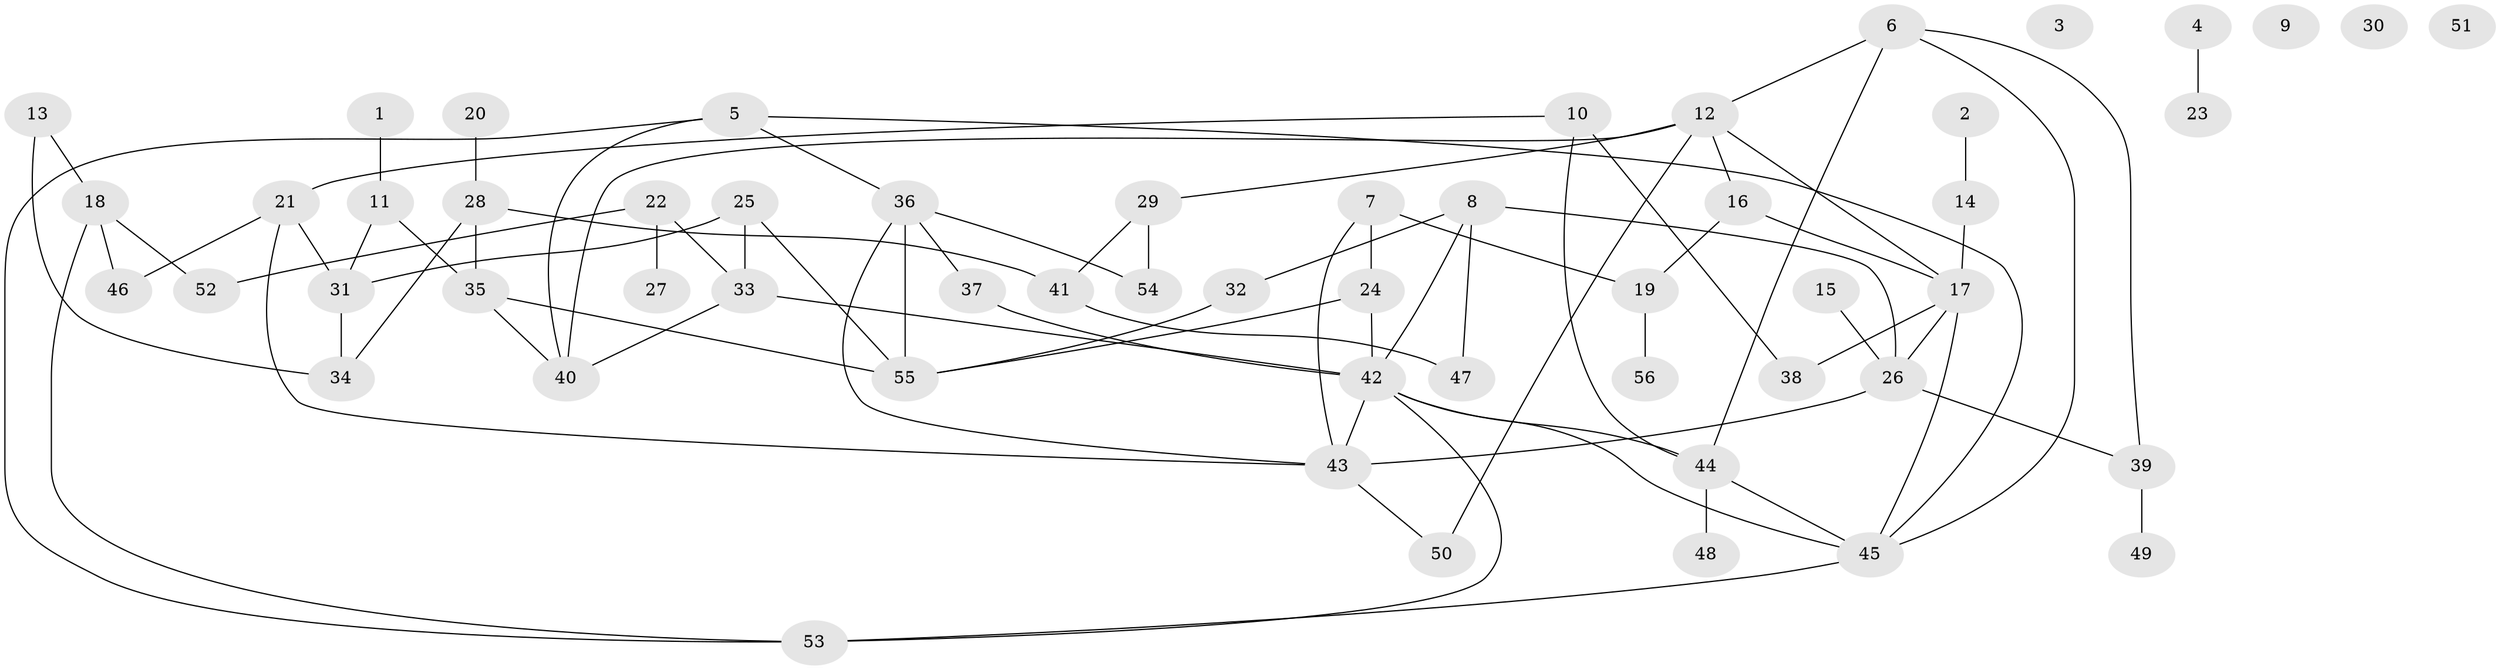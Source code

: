 // coarse degree distribution, {1: 0.14285714285714285, 0: 0.14285714285714285, 5: 0.2, 6: 0.14285714285714285, 4: 0.11428571428571428, 2: 0.17142857142857143, 8: 0.02857142857142857, 3: 0.05714285714285714}
// Generated by graph-tools (version 1.1) at 2025/41/03/06/25 10:41:23]
// undirected, 56 vertices, 81 edges
graph export_dot {
graph [start="1"]
  node [color=gray90,style=filled];
  1;
  2;
  3;
  4;
  5;
  6;
  7;
  8;
  9;
  10;
  11;
  12;
  13;
  14;
  15;
  16;
  17;
  18;
  19;
  20;
  21;
  22;
  23;
  24;
  25;
  26;
  27;
  28;
  29;
  30;
  31;
  32;
  33;
  34;
  35;
  36;
  37;
  38;
  39;
  40;
  41;
  42;
  43;
  44;
  45;
  46;
  47;
  48;
  49;
  50;
  51;
  52;
  53;
  54;
  55;
  56;
  1 -- 11;
  2 -- 14;
  4 -- 23;
  5 -- 36;
  5 -- 40;
  5 -- 45;
  5 -- 53;
  6 -- 12;
  6 -- 39;
  6 -- 44;
  6 -- 45;
  7 -- 19;
  7 -- 24;
  7 -- 43;
  8 -- 26;
  8 -- 32;
  8 -- 42;
  8 -- 47;
  10 -- 21;
  10 -- 38;
  10 -- 44;
  11 -- 31;
  11 -- 35;
  12 -- 16;
  12 -- 17;
  12 -- 29;
  12 -- 40;
  12 -- 50;
  13 -- 18;
  13 -- 34;
  14 -- 17;
  15 -- 26;
  16 -- 17;
  16 -- 19;
  17 -- 26;
  17 -- 38;
  17 -- 45;
  18 -- 46;
  18 -- 52;
  18 -- 53;
  19 -- 56;
  20 -- 28;
  21 -- 31;
  21 -- 43;
  21 -- 46;
  22 -- 27;
  22 -- 33;
  22 -- 52;
  24 -- 42;
  24 -- 55;
  25 -- 31;
  25 -- 33;
  25 -- 55;
  26 -- 39;
  26 -- 43;
  28 -- 34;
  28 -- 35;
  28 -- 41;
  29 -- 41;
  29 -- 54;
  31 -- 34;
  32 -- 55;
  33 -- 40;
  33 -- 42;
  35 -- 40;
  35 -- 55;
  36 -- 37;
  36 -- 43;
  36 -- 54;
  36 -- 55;
  37 -- 42;
  39 -- 49;
  41 -- 47;
  42 -- 43;
  42 -- 44;
  42 -- 45;
  42 -- 53;
  43 -- 50;
  44 -- 45;
  44 -- 48;
  45 -- 53;
}

